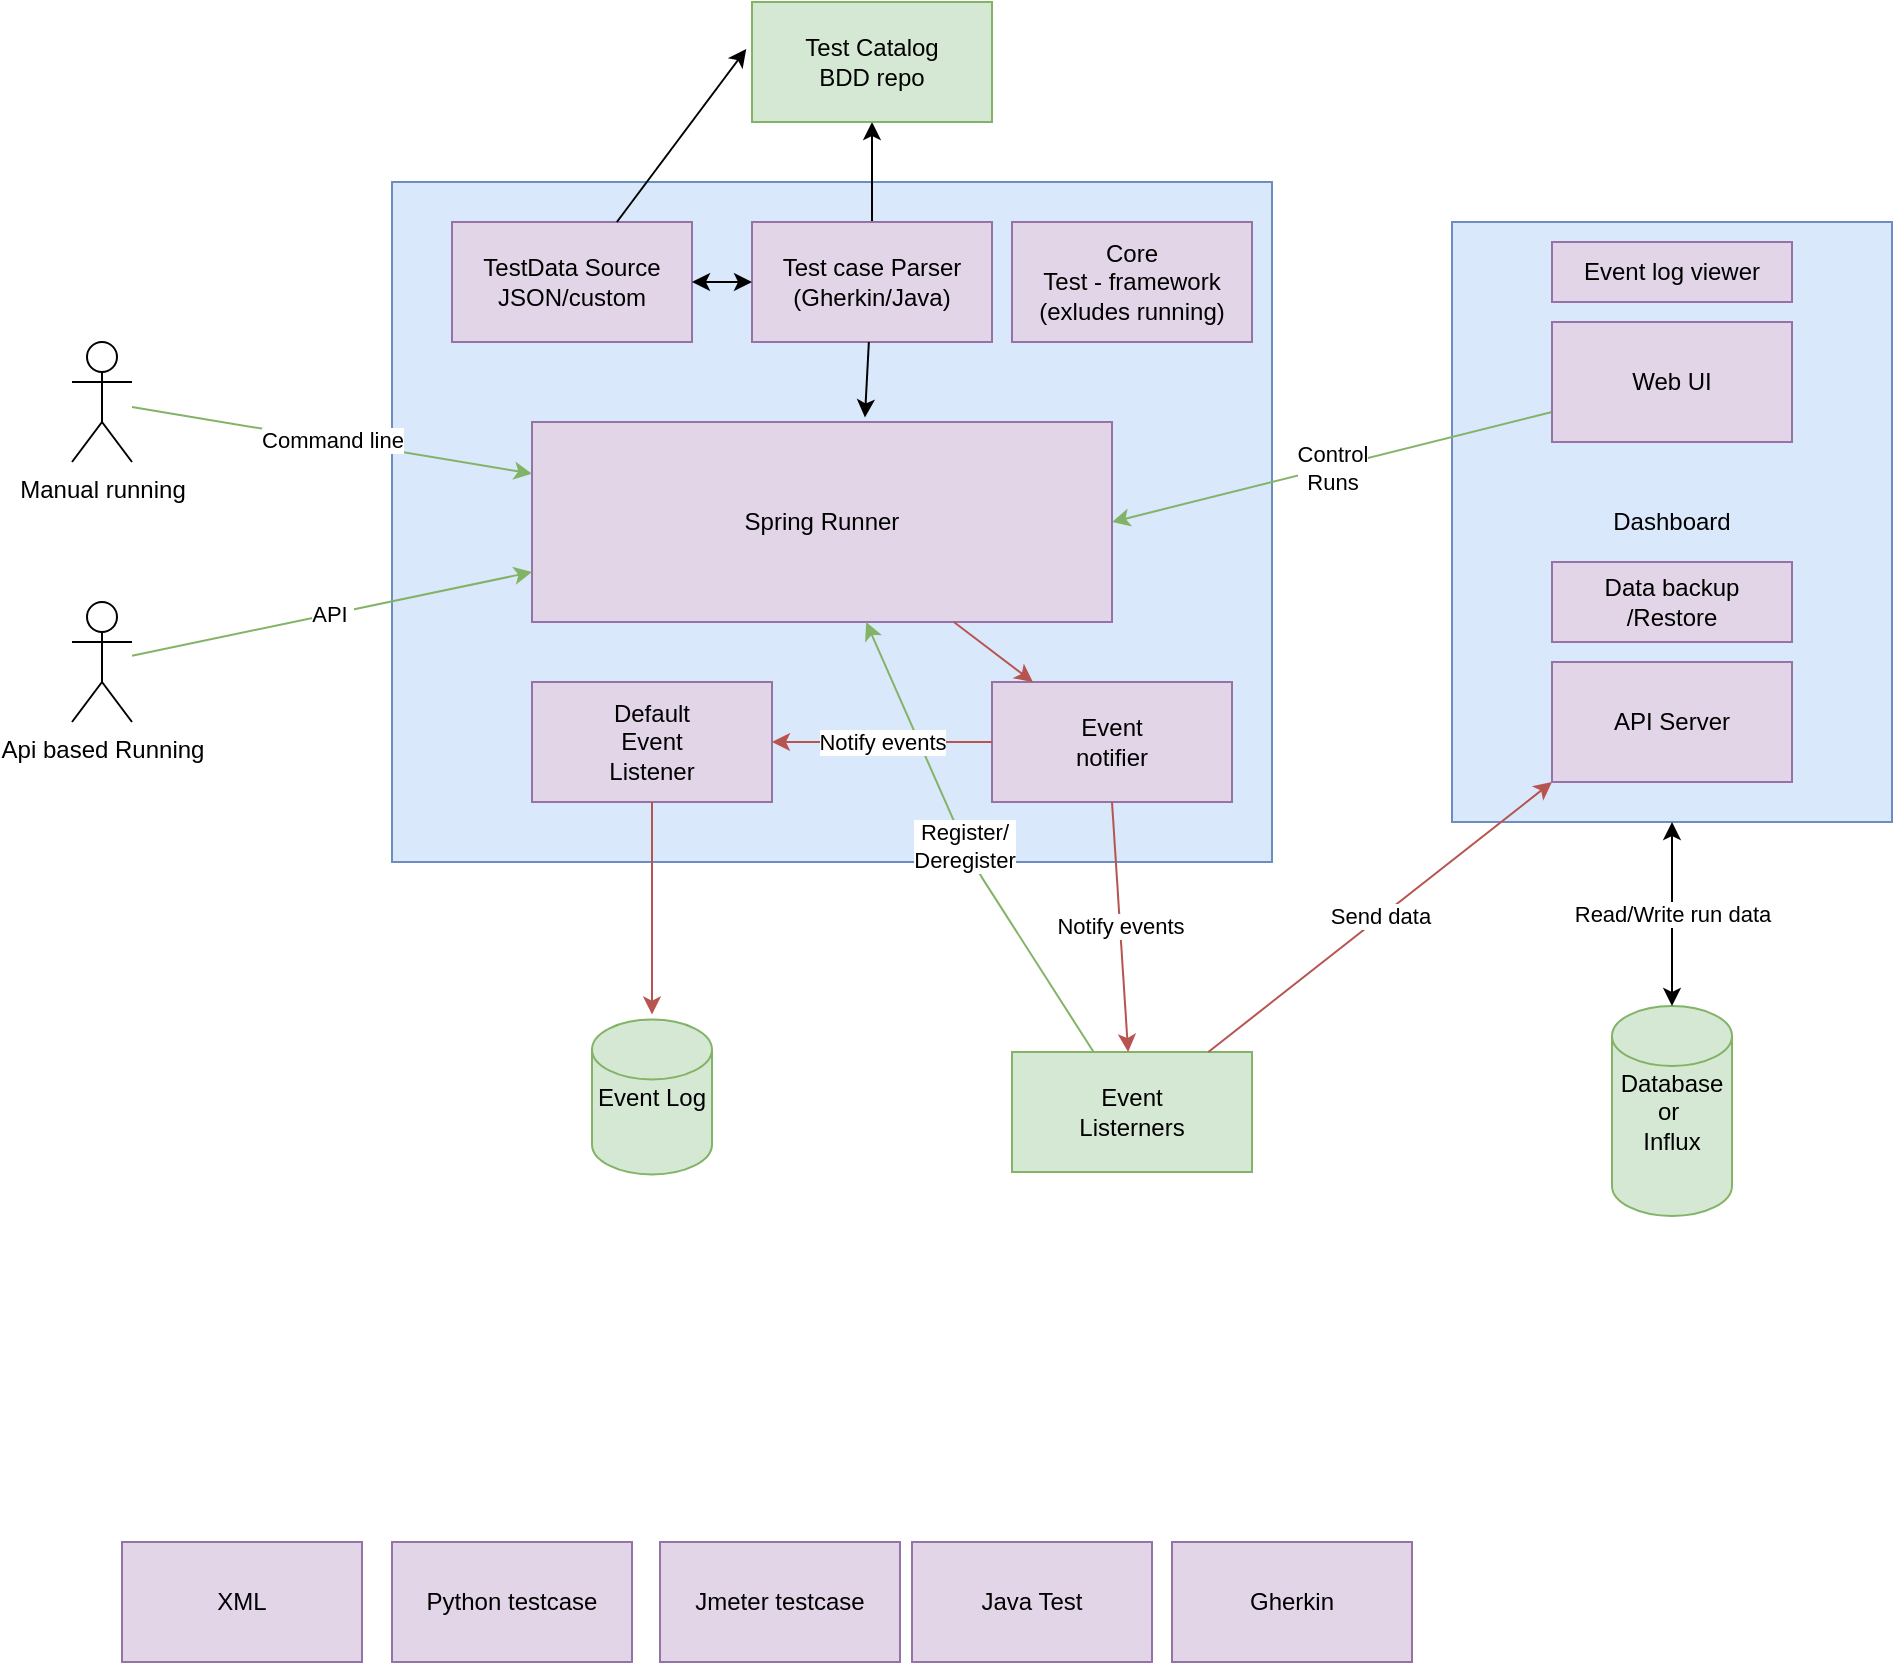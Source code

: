 <mxfile version="13.6.2" type="device"><diagram id="2MvHef93kU7Dg2RhRxHU" name="Page-1"><mxGraphModel dx="2012" dy="685" grid="1" gridSize="10" guides="1" tooltips="1" connect="1" arrows="1" fold="1" page="1" pageScale="1" pageWidth="827" pageHeight="1169" math="0" shadow="0"><root><mxCell id="0"/><mxCell id="1" parent="0"/><mxCell id="jwNGYHGZbH_4bn5UDHVS-6" value="Framework" style="rounded=0;whiteSpace=wrap;html=1;fillColor=#dae8fc;strokeColor=#6c8ebf;" parent="1" vertex="1"><mxGeometry x="70" y="120" width="440" height="340" as="geometry"/></mxCell><mxCell id="jwNGYHGZbH_4bn5UDHVS-2" value="Core&lt;br&gt;Test - framework&lt;br&gt;(exludes running)" style="rounded=0;whiteSpace=wrap;html=1;fillColor=#e1d5e7;strokeColor=#9673a6;" parent="1" vertex="1"><mxGeometry x="380" y="140" width="120" height="60" as="geometry"/></mxCell><mxCell id="jwNGYHGZbH_4bn5UDHVS-3" value="Spring Runner" style="rounded=0;whiteSpace=wrap;html=1;fillColor=#e1d5e7;strokeColor=#9673a6;" parent="1" vertex="1"><mxGeometry x="140" y="240" width="290" height="100" as="geometry"/></mxCell><mxCell id="jwNGYHGZbH_4bn5UDHVS-10" value="Manual running" style="shape=umlActor;verticalLabelPosition=bottom;verticalAlign=top;html=1;outlineConnect=0;" parent="1" vertex="1"><mxGeometry x="-90" y="200" width="30" height="60" as="geometry"/></mxCell><mxCell id="jwNGYHGZbH_4bn5UDHVS-11" value="Command line" style="endArrow=classic;html=1;fillColor=#d5e8d4;strokeColor=#82b366;" parent="1" source="jwNGYHGZbH_4bn5UDHVS-10" target="jwNGYHGZbH_4bn5UDHVS-3" edge="1"><mxGeometry width="50" height="50" relative="1" as="geometry"><mxPoint x="-40" y="320" as="sourcePoint"/><mxPoint x="10" y="270" as="targetPoint"/></mxGeometry></mxCell><mxCell id="jwNGYHGZbH_4bn5UDHVS-12" value="Api based Running" style="shape=umlActor;verticalLabelPosition=bottom;verticalAlign=top;html=1;outlineConnect=0;" parent="1" vertex="1"><mxGeometry x="-90" y="330" width="30" height="60" as="geometry"/></mxCell><mxCell id="jwNGYHGZbH_4bn5UDHVS-13" value="API&amp;nbsp;" style="endArrow=classic;html=1;entryX=0;entryY=0.75;entryDx=0;entryDy=0;fillColor=#d5e8d4;strokeColor=#82b366;" parent="1" source="jwNGYHGZbH_4bn5UDHVS-12" target="jwNGYHGZbH_4bn5UDHVS-3" edge="1"><mxGeometry width="50" height="50" relative="1" as="geometry"><mxPoint x="-50" y="321.233" as="sourcePoint"/><mxPoint x="155" y="338.082" as="targetPoint"/></mxGeometry></mxCell><mxCell id="jwNGYHGZbH_4bn5UDHVS-14" value="Dashboard" style="rounded=0;whiteSpace=wrap;html=1;fillColor=#dae8fc;strokeColor=#6c8ebf;" parent="1" vertex="1"><mxGeometry x="600" y="140" width="220" height="300" as="geometry"/></mxCell><mxCell id="jwNGYHGZbH_4bn5UDHVS-16" value="Database&lt;br&gt;or&amp;nbsp;&lt;br&gt;Influx" style="shape=cylinder2;whiteSpace=wrap;html=1;boundedLbl=1;backgroundOutline=1;size=15;fillColor=#d5e8d4;strokeColor=#82b366;" parent="1" vertex="1"><mxGeometry x="680" y="532" width="60" height="105" as="geometry"/></mxCell><mxCell id="jwNGYHGZbH_4bn5UDHVS-18" value="Read/Write run data" style="endArrow=classic;startArrow=classic;html=1;" parent="1" source="jwNGYHGZbH_4bn5UDHVS-16" target="jwNGYHGZbH_4bn5UDHVS-14" edge="1"><mxGeometry width="50" height="50" relative="1" as="geometry"><mxPoint x="540" y="500" as="sourcePoint"/><mxPoint x="590" y="450" as="targetPoint"/></mxGeometry></mxCell><mxCell id="jwNGYHGZbH_4bn5UDHVS-20" value="Control&lt;br&gt;Runs" style="endArrow=classic;html=1;entryX=1;entryY=0.5;entryDx=0;entryDy=0;fillColor=#d5e8d4;strokeColor=#82b366;" parent="1" target="jwNGYHGZbH_4bn5UDHVS-3" edge="1" source="AsL5OC3fFnz88BY9B2ge-14"><mxGeometry width="50" height="50" relative="1" as="geometry"><mxPoint x="600" y="310" as="sourcePoint"/><mxPoint x="750" y="490" as="targetPoint"/></mxGeometry></mxCell><mxCell id="AsL5OC3fFnz88BY9B2ge-26" style="edgeStyle=orthogonalEdgeStyle;rounded=0;orthogonalLoop=1;jettySize=auto;html=1;entryX=0.5;entryY=1;entryDx=0;entryDy=0;" edge="1" parent="1" source="jwNGYHGZbH_4bn5UDHVS-21" target="AsL5OC3fFnz88BY9B2ge-24"><mxGeometry relative="1" as="geometry"/></mxCell><mxCell id="jwNGYHGZbH_4bn5UDHVS-21" value="Test case&amp;nbsp;Parser (Gherkin/Java)" style="rounded=0;whiteSpace=wrap;html=1;fillColor=#e1d5e7;strokeColor=#9673a6;" parent="1" vertex="1"><mxGeometry x="250" y="140" width="120" height="60" as="geometry"/></mxCell><mxCell id="jwNGYHGZbH_4bn5UDHVS-22" value="Gherkin" style="rounded=0;whiteSpace=wrap;html=1;fillColor=#e1d5e7;strokeColor=#9673a6;" parent="1" vertex="1"><mxGeometry x="460" y="800" width="120" height="60" as="geometry"/></mxCell><mxCell id="jwNGYHGZbH_4bn5UDHVS-23" value="XML" style="rounded=0;whiteSpace=wrap;html=1;fillColor=#e1d5e7;strokeColor=#9673a6;" parent="1" vertex="1"><mxGeometry x="-65" y="800" width="120" height="60" as="geometry"/></mxCell><mxCell id="jwNGYHGZbH_4bn5UDHVS-24" value="Java Test" style="rounded=0;whiteSpace=wrap;html=1;fillColor=#e1d5e7;strokeColor=#9673a6;" parent="1" vertex="1"><mxGeometry x="330" y="800" width="120" height="60" as="geometry"/></mxCell><mxCell id="jwNGYHGZbH_4bn5UDHVS-25" value="Python testcase" style="rounded=0;whiteSpace=wrap;html=1;fillColor=#e1d5e7;strokeColor=#9673a6;" parent="1" vertex="1"><mxGeometry x="70" y="800" width="120" height="60" as="geometry"/></mxCell><mxCell id="jwNGYHGZbH_4bn5UDHVS-26" value="Jmeter testcase" style="rounded=0;whiteSpace=wrap;html=1;fillColor=#e1d5e7;strokeColor=#9673a6;" parent="1" vertex="1"><mxGeometry x="204" y="800" width="120" height="60" as="geometry"/></mxCell><mxCell id="AsL5OC3fFnz88BY9B2ge-1" value="Event&lt;br&gt;notifier" style="rounded=0;whiteSpace=wrap;html=1;fillColor=#e1d5e7;strokeColor=#9673a6;" vertex="1" parent="1"><mxGeometry x="370" y="370" width="120" height="60" as="geometry"/></mxCell><mxCell id="AsL5OC3fFnz88BY9B2ge-2" value="Event&lt;br&gt;Listerners" style="rounded=0;whiteSpace=wrap;html=1;fillColor=#d5e8d4;strokeColor=#82b366;" vertex="1" parent="1"><mxGeometry x="380" y="555" width="120" height="60" as="geometry"/></mxCell><mxCell id="AsL5OC3fFnz88BY9B2ge-7" value="Register/&lt;br&gt;Deregister" style="endArrow=classic;html=1;fillColor=#d5e8d4;strokeColor=#82b366;" edge="1" parent="1" source="AsL5OC3fFnz88BY9B2ge-2" target="jwNGYHGZbH_4bn5UDHVS-3"><mxGeometry width="50" height="50" relative="1" as="geometry"><mxPoint x="260" y="500" as="sourcePoint"/><mxPoint x="310" y="450" as="targetPoint"/><Array as="points"><mxPoint x="360" y="460"/></Array></mxGeometry></mxCell><mxCell id="AsL5OC3fFnz88BY9B2ge-8" value="Send data" style="endArrow=classic;html=1;fillColor=#f8cecc;strokeColor=#b85450;entryX=0;entryY=1;entryDx=0;entryDy=0;" edge="1" parent="1" source="AsL5OC3fFnz88BY9B2ge-2" target="AsL5OC3fFnz88BY9B2ge-13"><mxGeometry width="50" height="50" relative="1" as="geometry"><mxPoint x="580" y="490" as="sourcePoint"/><mxPoint x="630" y="440" as="targetPoint"/></mxGeometry></mxCell><mxCell id="AsL5OC3fFnz88BY9B2ge-9" value="Notify events" style="endArrow=classic;html=1;exitX=0.5;exitY=1;exitDx=0;exitDy=0;fillColor=#f8cecc;strokeColor=#b85450;" edge="1" parent="1" source="AsL5OC3fFnz88BY9B2ge-1" target="AsL5OC3fFnz88BY9B2ge-2"><mxGeometry width="50" height="50" relative="1" as="geometry"><mxPoint x="600" y="580" as="sourcePoint"/><mxPoint x="650" y="530" as="targetPoint"/></mxGeometry></mxCell><mxCell id="AsL5OC3fFnz88BY9B2ge-10" value="Default&lt;br&gt;Event&lt;br&gt;Listener" style="rounded=0;whiteSpace=wrap;html=1;fillColor=#e1d5e7;strokeColor=#9673a6;" vertex="1" parent="1"><mxGeometry x="140" y="370" width="120" height="60" as="geometry"/></mxCell><mxCell id="AsL5OC3fFnz88BY9B2ge-12" value="Notify events" style="endArrow=classic;html=1;exitX=0;exitY=0.5;exitDx=0;exitDy=0;entryX=1;entryY=0.5;entryDx=0;entryDy=0;fillColor=#f8cecc;strokeColor=#b85450;" edge="1" parent="1" source="AsL5OC3fFnz88BY9B2ge-1" target="AsL5OC3fFnz88BY9B2ge-10"><mxGeometry width="50" height="50" relative="1" as="geometry"><mxPoint x="440" y="430" as="sourcePoint"/><mxPoint x="463.333" y="535" as="targetPoint"/></mxGeometry></mxCell><mxCell id="AsL5OC3fFnz88BY9B2ge-13" value="API Server" style="rounded=0;whiteSpace=wrap;html=1;fillColor=#e1d5e7;strokeColor=#9673a6;" vertex="1" parent="1"><mxGeometry x="650" y="360" width="120" height="60" as="geometry"/></mxCell><mxCell id="AsL5OC3fFnz88BY9B2ge-14" value="Web UI" style="rounded=0;whiteSpace=wrap;html=1;fillColor=#e1d5e7;strokeColor=#9673a6;" vertex="1" parent="1"><mxGeometry x="650" y="190" width="120" height="60" as="geometry"/></mxCell><mxCell id="AsL5OC3fFnz88BY9B2ge-15" value="Event Log" style="shape=cylinder2;whiteSpace=wrap;html=1;boundedLbl=1;backgroundOutline=1;size=15;fillColor=#d5e8d4;strokeColor=#82b366;" vertex="1" parent="1"><mxGeometry x="170" y="538.75" width="60" height="77.5" as="geometry"/></mxCell><mxCell id="AsL5OC3fFnz88BY9B2ge-16" value="" style="endArrow=classic;html=1;entryX=0.5;entryY=-0.032;entryDx=0;entryDy=0;entryPerimeter=0;fillColor=#f8cecc;strokeColor=#b85450;" edge="1" parent="1" source="AsL5OC3fFnz88BY9B2ge-10" target="AsL5OC3fFnz88BY9B2ge-15"><mxGeometry width="50" height="50" relative="1" as="geometry"><mxPoint x="120" y="530" as="sourcePoint"/><mxPoint x="170" y="480" as="targetPoint"/></mxGeometry></mxCell><mxCell id="AsL5OC3fFnz88BY9B2ge-18" value="Data backup&lt;br&gt;/Restore" style="rounded=0;whiteSpace=wrap;html=1;fillColor=#e1d5e7;strokeColor=#9673a6;" vertex="1" parent="1"><mxGeometry x="650" y="310" width="120" height="40" as="geometry"/></mxCell><mxCell id="AsL5OC3fFnz88BY9B2ge-22" value="" style="endArrow=classic;html=1;fillColor=#f8cecc;strokeColor=#b85450;" edge="1" parent="1" source="jwNGYHGZbH_4bn5UDHVS-3" target="AsL5OC3fFnz88BY9B2ge-1"><mxGeometry width="50" height="50" relative="1" as="geometry"><mxPoint x="390" y="400" as="sourcePoint"/><mxPoint x="440" y="350" as="targetPoint"/></mxGeometry></mxCell><mxCell id="AsL5OC3fFnz88BY9B2ge-23" value="Event log viewer" style="rounded=0;whiteSpace=wrap;html=1;fillColor=#e1d5e7;strokeColor=#9673a6;" vertex="1" parent="1"><mxGeometry x="650" y="150" width="120" height="30" as="geometry"/></mxCell><mxCell id="AsL5OC3fFnz88BY9B2ge-24" value="Test Catalog&lt;br&gt;BDD repo" style="rounded=0;whiteSpace=wrap;html=1;fillColor=#d5e8d4;strokeColor=#82b366;" vertex="1" parent="1"><mxGeometry x="250" y="30" width="120" height="60" as="geometry"/></mxCell><mxCell id="AsL5OC3fFnz88BY9B2ge-25" value="TestData Source&lt;br&gt;JSON/custom" style="rounded=0;whiteSpace=wrap;html=1;fillColor=#e1d5e7;strokeColor=#9673a6;" vertex="1" parent="1"><mxGeometry x="100" y="140" width="120" height="60" as="geometry"/></mxCell><mxCell id="AsL5OC3fFnz88BY9B2ge-27" value="" style="endArrow=classic;html=1;entryX=0.574;entryY=-0.023;entryDx=0;entryDy=0;entryPerimeter=0;" edge="1" parent="1" source="jwNGYHGZbH_4bn5UDHVS-21" target="jwNGYHGZbH_4bn5UDHVS-3"><mxGeometry width="50" height="50" relative="1" as="geometry"><mxPoint x="220" y="260" as="sourcePoint"/><mxPoint x="270" y="210" as="targetPoint"/></mxGeometry></mxCell><mxCell id="AsL5OC3fFnz88BY9B2ge-28" value="" style="endArrow=classic;startArrow=classic;html=1;exitX=1;exitY=0.5;exitDx=0;exitDy=0;entryX=0;entryY=0.5;entryDx=0;entryDy=0;entryPerimeter=0;" edge="1" parent="1" source="AsL5OC3fFnz88BY9B2ge-25" target="jwNGYHGZbH_4bn5UDHVS-21"><mxGeometry width="50" height="50" relative="1" as="geometry"><mxPoint x="250" y="230" as="sourcePoint"/><mxPoint x="300" y="180" as="targetPoint"/></mxGeometry></mxCell><mxCell id="AsL5OC3fFnz88BY9B2ge-29" value="" style="endArrow=classic;html=1;entryX=-0.024;entryY=0.392;entryDx=0;entryDy=0;entryPerimeter=0;" edge="1" parent="1" source="AsL5OC3fFnz88BY9B2ge-25" target="AsL5OC3fFnz88BY9B2ge-24"><mxGeometry width="50" height="50" relative="1" as="geometry"><mxPoint x="140" y="100" as="sourcePoint"/><mxPoint x="190" y="50" as="targetPoint"/></mxGeometry></mxCell></root></mxGraphModel></diagram></mxfile>